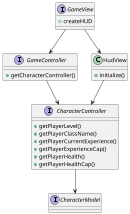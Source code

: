@startuml
scale 0.4

interface GameView {
    +createHUD
}

interface GameController {
    +getCharacterController()
}

interface CharacterController {
    +getPlayerLevel()
    +getPlayerClassName()
    +getPlayerCurrentExperience()
    +getPlayerExperienceCap()
    +getPlayerHealth()
    +getPlayerHealthCap()
}

interface CharacterModel {
}

class HudView {
    +initialize()
}

GameView --> GameController
GameController --> CharacterController
CharacterController --> CharacterModel
GameView --> HudView
HudView --> CharacterController
@enduml